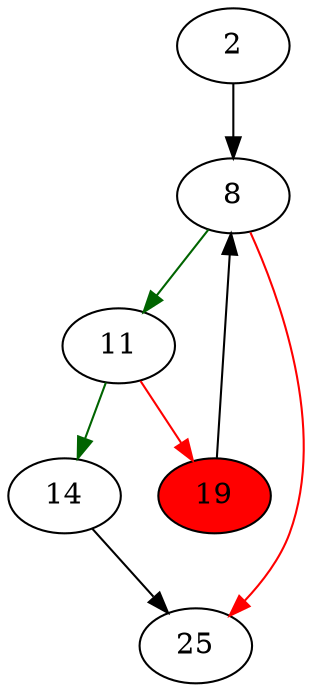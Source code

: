 strict digraph "main" {
	// Node definitions.
	2 [entry=true];
	8;
	11;
	25;
	14;
	19 [
		fillcolor=red
		style=filled
	];

	// Edge definitions.
	2 -> 8;
	8 -> 11 [
		color=darkgreen
	];
	8 -> 25 [
		color=red
	];
	11 -> 14 [
		color=darkgreen
	];
	11 -> 19 [
		color=red
	];
	14 -> 25;
	19 -> 8;
}
